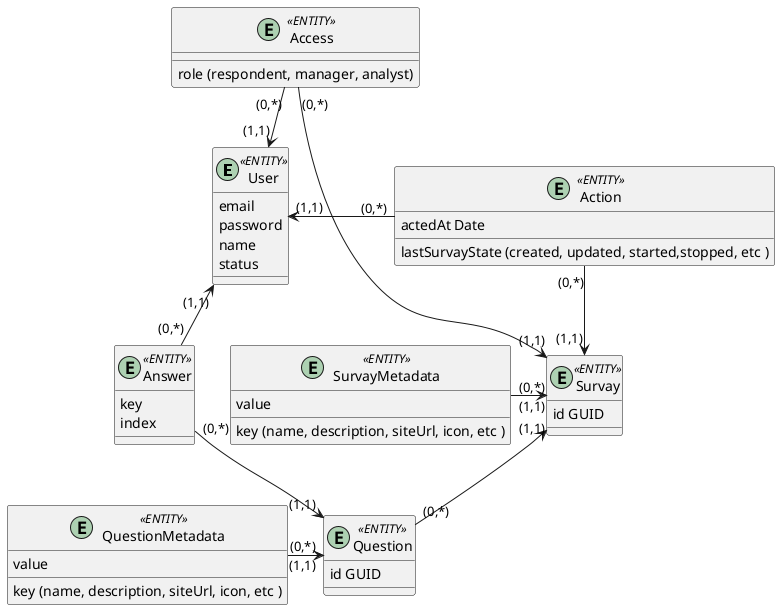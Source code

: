 @startuml
entity User <<ENTITY>> {
    email
    password
    name
    status
  }
  
  entity Access <<ENTITY>> {
      role (respondent, manager, analyst)
  }
  
  entity Survay <<ENTITY>> {
    id GUID
  }
  
 entity SurvayMetadata <<ENTITY>> {
    key (name, description, siteUrl, icon, etc )
    value
  }
  
  entity QuestionMetadata <<ENTITY>> {
    key (name, description, siteUrl, icon, etc )
    value
  }
  
  entity Question <<ENTITY>> {
    id GUID
  }
  
    entity Answer <<ENTITY>> {
    key
    index
  }
  
  entity Action <<ENTITY>> {
    
    lastSurvayState (created, updated, started,stopped, etc )
    actedAt Date
  }
  
 
    Access "(0,*)"-->"(1,1)" User
    Access "(0,*)"-->"(1,1)" Survay
    Question "(0,*)"-u->"(1,1)" Survay
    SurvayMetadata "(0,*)"->"(1,1)" Survay
    QuestionMetadata "(0,*)"->"(1,1)" Question
    Answer "(0,*)"->"(1,1)" Question
    Answer "(0,*)"-l->"(1,1)" User
    Action "(0,*)"-->"(1,1)" Survay
    Action "(0,*)"-l->"(1,1)" User
@enduml
